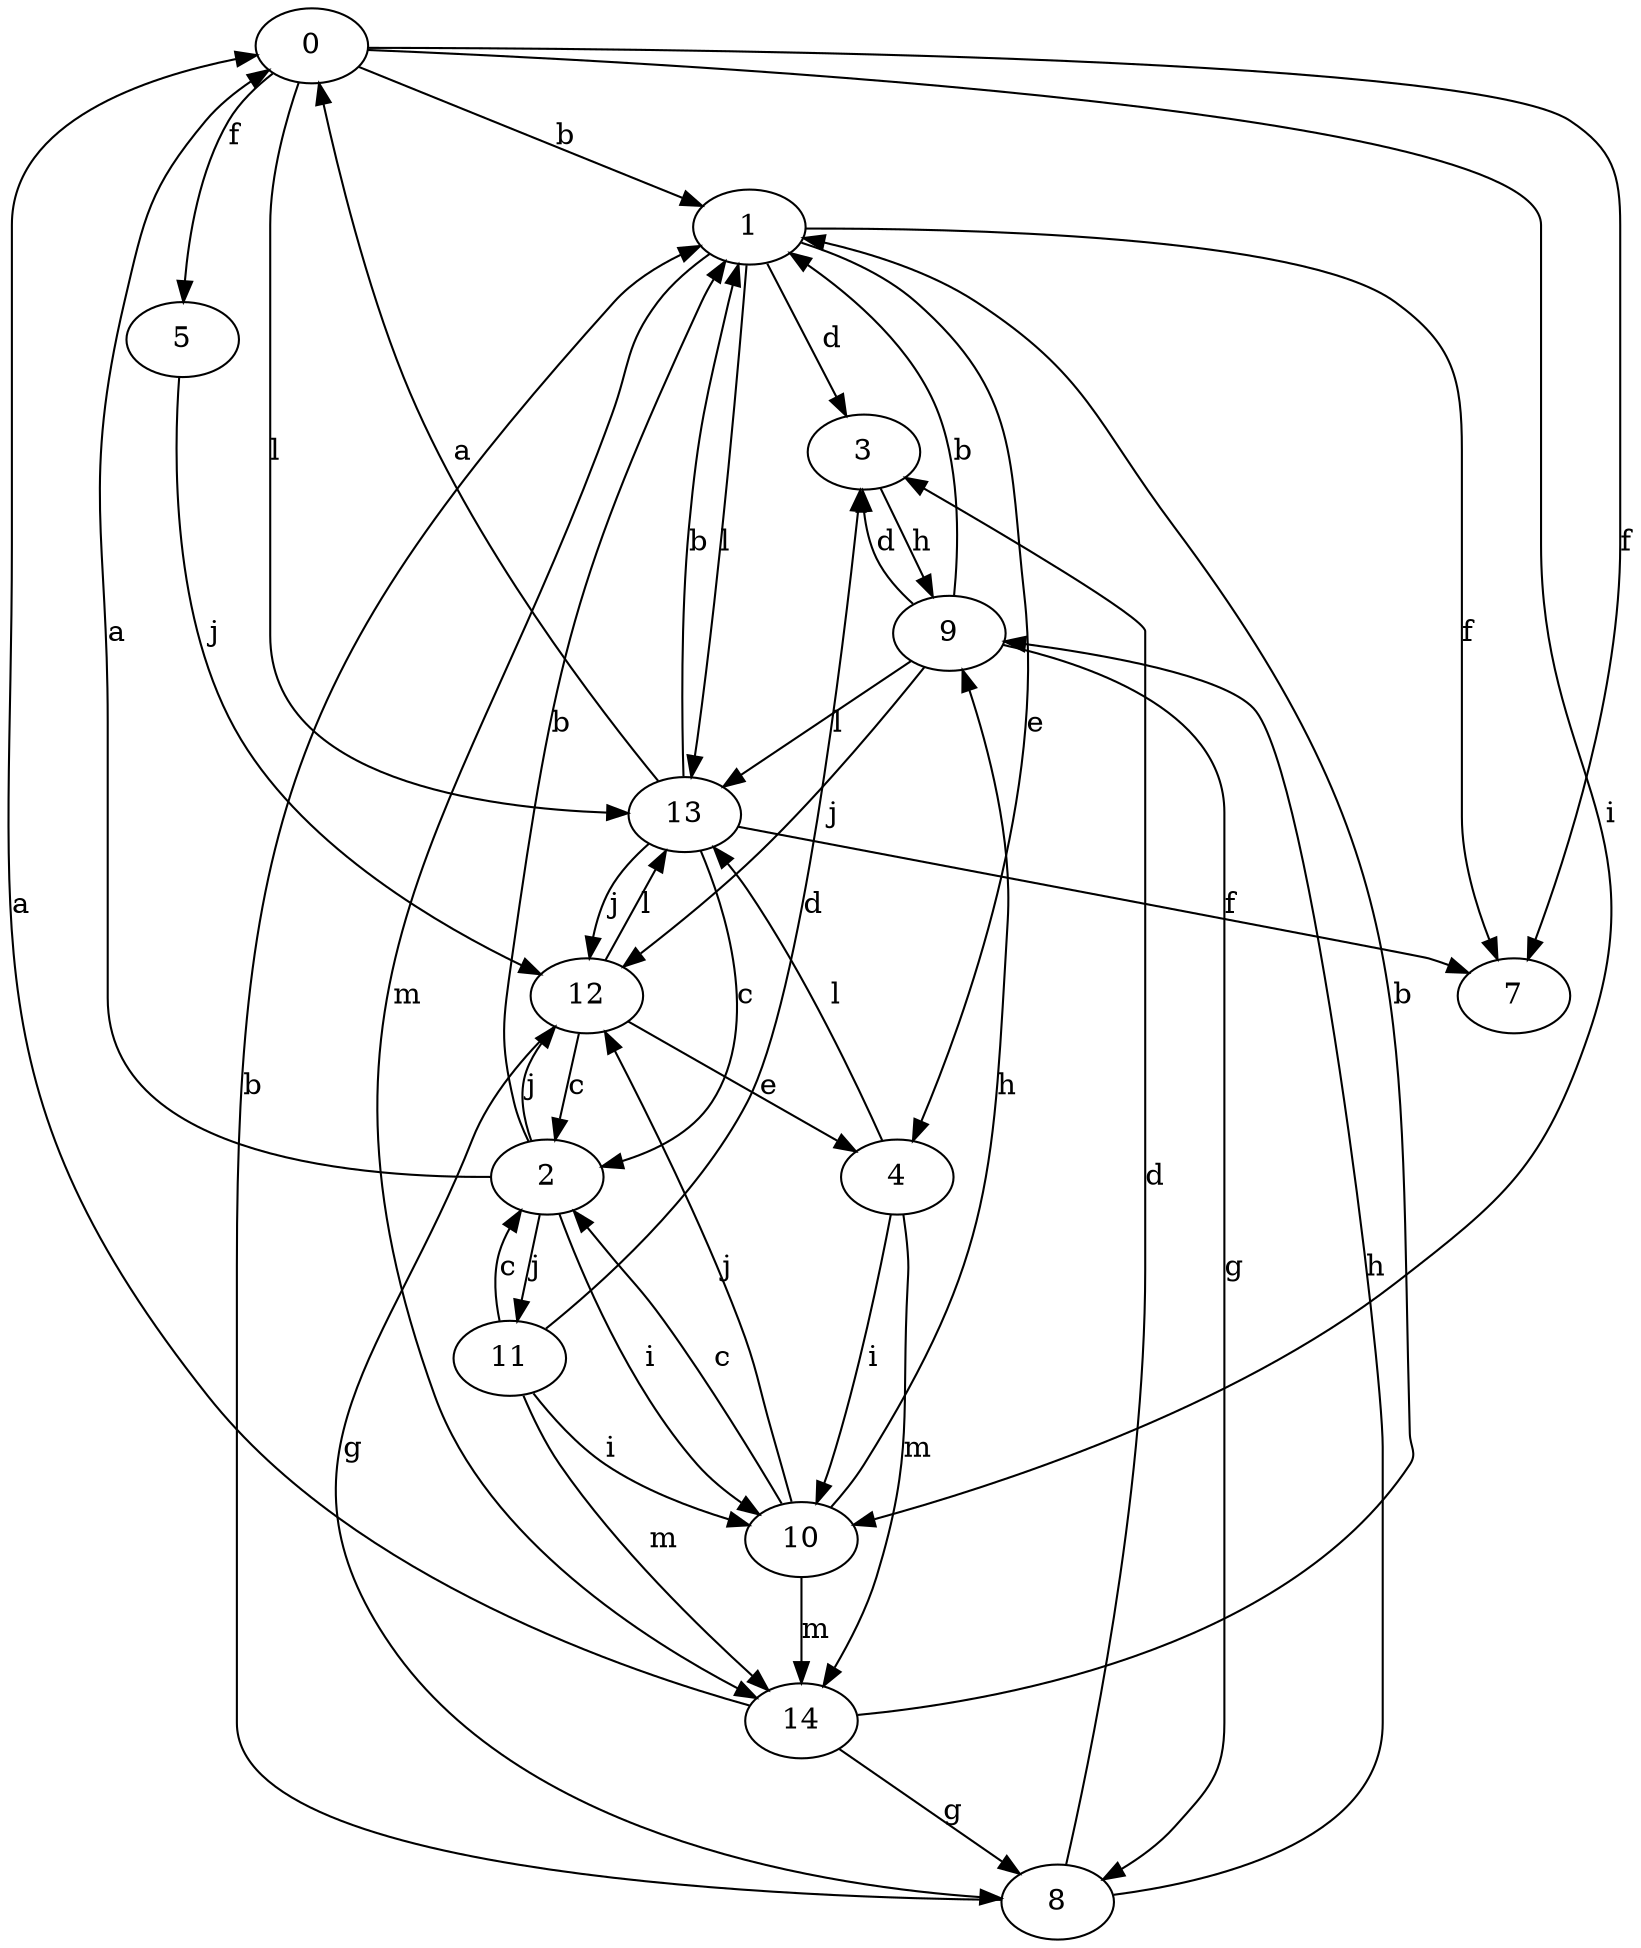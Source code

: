 strict digraph  {
0;
1;
2;
3;
4;
5;
7;
8;
9;
10;
11;
12;
13;
14;
0 -> 1  [label=b];
0 -> 5  [label=f];
0 -> 7  [label=f];
0 -> 10  [label=i];
0 -> 13  [label=l];
1 -> 3  [label=d];
1 -> 4  [label=e];
1 -> 7  [label=f];
1 -> 13  [label=l];
1 -> 14  [label=m];
2 -> 0  [label=a];
2 -> 1  [label=b];
2 -> 10  [label=i];
2 -> 11  [label=j];
2 -> 12  [label=j];
3 -> 9  [label=h];
4 -> 10  [label=i];
4 -> 13  [label=l];
4 -> 14  [label=m];
5 -> 12  [label=j];
8 -> 1  [label=b];
8 -> 3  [label=d];
8 -> 9  [label=h];
9 -> 1  [label=b];
9 -> 3  [label=d];
9 -> 8  [label=g];
9 -> 12  [label=j];
9 -> 13  [label=l];
10 -> 2  [label=c];
10 -> 9  [label=h];
10 -> 12  [label=j];
10 -> 14  [label=m];
11 -> 2  [label=c];
11 -> 3  [label=d];
11 -> 10  [label=i];
11 -> 14  [label=m];
12 -> 2  [label=c];
12 -> 4  [label=e];
12 -> 8  [label=g];
12 -> 13  [label=l];
13 -> 0  [label=a];
13 -> 1  [label=b];
13 -> 2  [label=c];
13 -> 7  [label=f];
13 -> 12  [label=j];
14 -> 0  [label=a];
14 -> 1  [label=b];
14 -> 8  [label=g];
}
